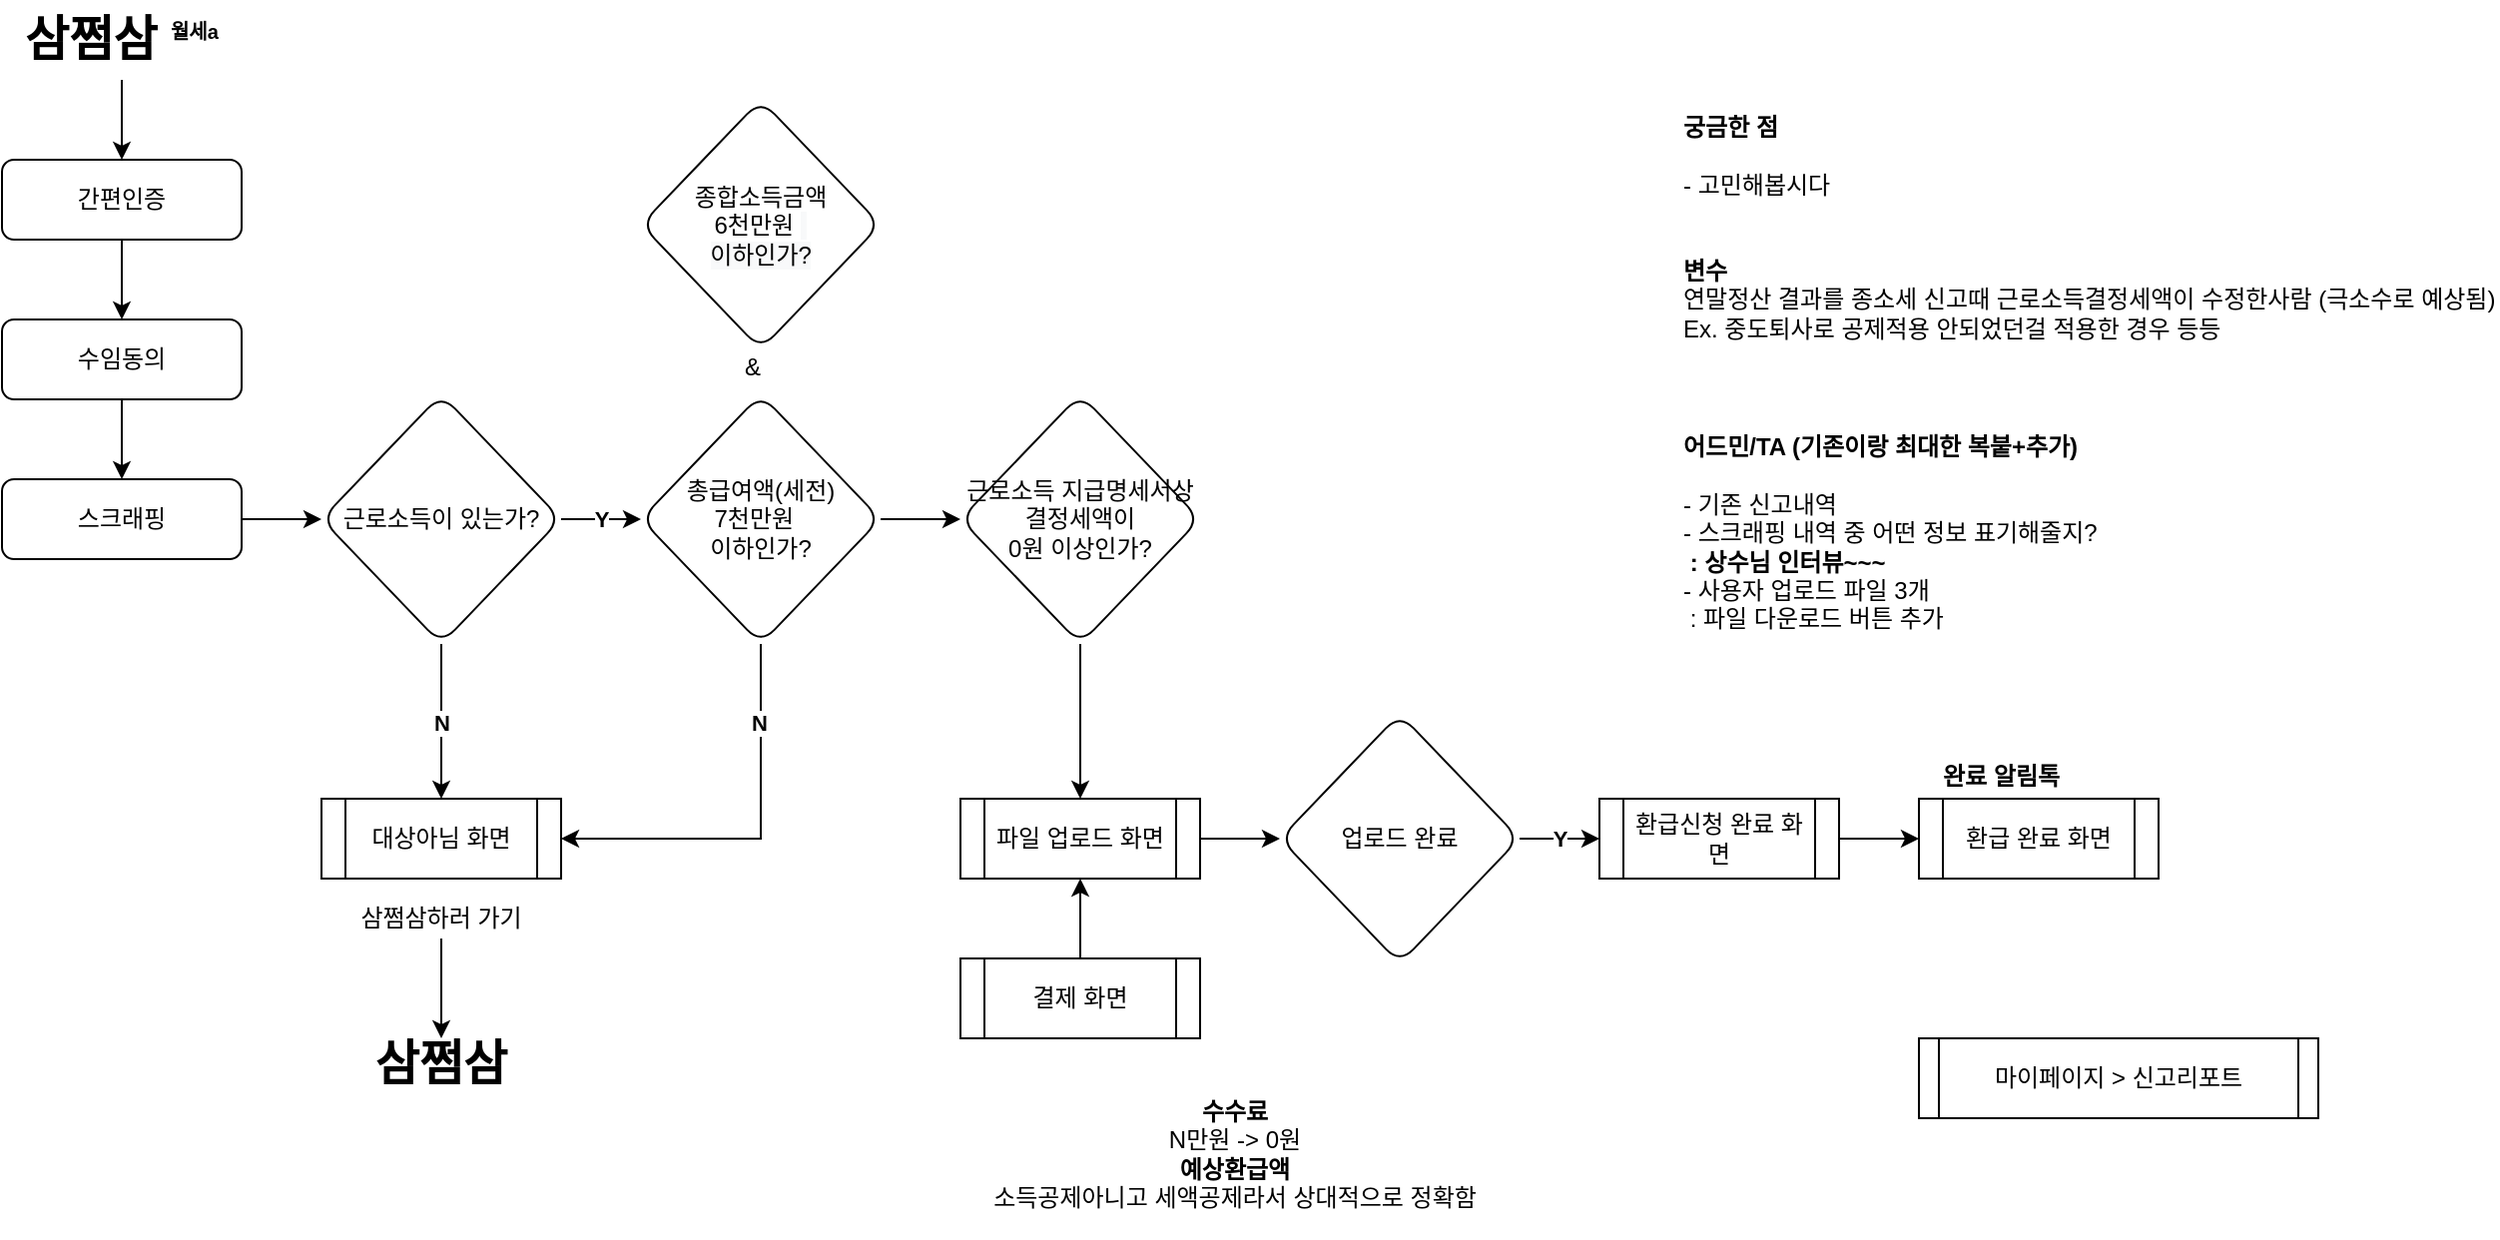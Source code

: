 <mxfile version="14.8.6" type="github">
  <diagram id="FFPN_viR1QeTXnwRhpP1" name="Page-1">
    <mxGraphModel dx="1592" dy="825" grid="1" gridSize="10" guides="1" tooltips="1" connect="1" arrows="1" fold="1" page="1" pageScale="1" pageWidth="827" pageHeight="1169" math="0" shadow="0">
      <root>
        <mxCell id="0" />
        <mxCell id="1" parent="0" />
        <mxCell id="fOPeem-4GS8IQXv0jA_y-4" value="" style="edgeStyle=orthogonalEdgeStyle;rounded=0;orthogonalLoop=1;jettySize=auto;html=1;" parent="1" source="fOPeem-4GS8IQXv0jA_y-2" target="fOPeem-4GS8IQXv0jA_y-3" edge="1">
          <mxGeometry relative="1" as="geometry" />
        </mxCell>
        <mxCell id="fOPeem-4GS8IQXv0jA_y-2" value="간편인증" style="rounded=1;whiteSpace=wrap;html=1;" parent="1" vertex="1">
          <mxGeometry x="120" y="160" width="120" height="40" as="geometry" />
        </mxCell>
        <mxCell id="fOPeem-4GS8IQXv0jA_y-6" value="" style="edgeStyle=orthogonalEdgeStyle;rounded=0;orthogonalLoop=1;jettySize=auto;html=1;" parent="1" source="fOPeem-4GS8IQXv0jA_y-3" target="fOPeem-4GS8IQXv0jA_y-5" edge="1">
          <mxGeometry relative="1" as="geometry" />
        </mxCell>
        <mxCell id="fOPeem-4GS8IQXv0jA_y-3" value="수임동의" style="rounded=1;whiteSpace=wrap;html=1;" parent="1" vertex="1">
          <mxGeometry x="120" y="240" width="120" height="40" as="geometry" />
        </mxCell>
        <mxCell id="fOPeem-4GS8IQXv0jA_y-8" value="" style="edgeStyle=orthogonalEdgeStyle;rounded=0;orthogonalLoop=1;jettySize=auto;html=1;" parent="1" source="fOPeem-4GS8IQXv0jA_y-5" target="fOPeem-4GS8IQXv0jA_y-7" edge="1">
          <mxGeometry relative="1" as="geometry" />
        </mxCell>
        <mxCell id="fOPeem-4GS8IQXv0jA_y-5" value="스크래핑" style="rounded=1;whiteSpace=wrap;html=1;" parent="1" vertex="1">
          <mxGeometry x="120" y="320" width="120" height="40" as="geometry" />
        </mxCell>
        <mxCell id="fOPeem-4GS8IQXv0jA_y-10" value="&lt;b&gt;Y&lt;/b&gt;" style="edgeStyle=orthogonalEdgeStyle;rounded=0;orthogonalLoop=1;jettySize=auto;html=1;" parent="1" source="fOPeem-4GS8IQXv0jA_y-7" target="fOPeem-4GS8IQXv0jA_y-9" edge="1">
          <mxGeometry relative="1" as="geometry" />
        </mxCell>
        <mxCell id="fOPeem-4GS8IQXv0jA_y-17" value="&lt;b&gt;N&lt;/b&gt;" style="edgeStyle=orthogonalEdgeStyle;rounded=0;orthogonalLoop=1;jettySize=auto;html=1;" parent="1" source="fOPeem-4GS8IQXv0jA_y-7" target="fOPeem-4GS8IQXv0jA_y-16" edge="1">
          <mxGeometry relative="1" as="geometry">
            <Array as="points">
              <mxPoint x="340" y="420" />
              <mxPoint x="340" y="420" />
            </Array>
          </mxGeometry>
        </mxCell>
        <mxCell id="fOPeem-4GS8IQXv0jA_y-7" value="근로소득이 있는가?" style="rhombus;whiteSpace=wrap;html=1;rounded=1;" parent="1" vertex="1">
          <mxGeometry x="280" y="277.5" width="120" height="125" as="geometry" />
        </mxCell>
        <mxCell id="fOPeem-4GS8IQXv0jA_y-26" style="edgeStyle=orthogonalEdgeStyle;rounded=0;orthogonalLoop=1;jettySize=auto;html=1;entryX=1;entryY=0.5;entryDx=0;entryDy=0;" parent="1" source="fOPeem-4GS8IQXv0jA_y-9" target="fOPeem-4GS8IQXv0jA_y-16" edge="1">
          <mxGeometry relative="1" as="geometry">
            <Array as="points">
              <mxPoint x="500" y="500" />
            </Array>
          </mxGeometry>
        </mxCell>
        <mxCell id="fOPeem-4GS8IQXv0jA_y-27" value="&lt;b&gt;N&lt;/b&gt;" style="edgeLabel;html=1;align=center;verticalAlign=middle;resizable=0;points=[];" parent="fOPeem-4GS8IQXv0jA_y-26" vertex="1" connectable="0">
          <mxGeometry x="-0.6" y="-1" relative="1" as="geometry">
            <mxPoint as="offset" />
          </mxGeometry>
        </mxCell>
        <mxCell id="ceO7FLTLpm3Mc5pa_Sh7-27" style="edgeStyle=orthogonalEdgeStyle;rounded=0;orthogonalLoop=1;jettySize=auto;html=1;" edge="1" parent="1" source="fOPeem-4GS8IQXv0jA_y-9" target="ceO7FLTLpm3Mc5pa_Sh7-18">
          <mxGeometry relative="1" as="geometry" />
        </mxCell>
        <mxCell id="fOPeem-4GS8IQXv0jA_y-9" value="&lt;span&gt;총급여액(세전) &lt;br&gt;7천만원&lt;/span&gt;&lt;span&gt;&amp;nbsp;&lt;/span&gt;&amp;nbsp;&lt;br&gt;이하인가?" style="rhombus;whiteSpace=wrap;html=1;rounded=1;" parent="1" vertex="1">
          <mxGeometry x="440" y="277.5" width="120" height="125" as="geometry" />
        </mxCell>
        <mxCell id="fOPeem-4GS8IQXv0jA_y-16" value="&lt;span&gt;대상아님 화면&lt;/span&gt;" style="shape=process;whiteSpace=wrap;html=1;backgroundOutline=1;" parent="1" vertex="1">
          <mxGeometry x="280" y="480" width="120" height="40" as="geometry" />
        </mxCell>
        <mxCell id="fOPeem-4GS8IQXv0jA_y-29" style="edgeStyle=orthogonalEdgeStyle;rounded=0;orthogonalLoop=1;jettySize=auto;html=1;" parent="1" source="fOPeem-4GS8IQXv0jA_y-20" target="fOPeem-4GS8IQXv0jA_y-28" edge="1">
          <mxGeometry relative="1" as="geometry" />
        </mxCell>
        <mxCell id="fOPeem-4GS8IQXv0jA_y-20" value="삼쩜삼하러 가기" style="text;html=1;strokeColor=none;fillColor=none;align=center;verticalAlign=middle;whiteSpace=wrap;rounded=0;" parent="1" vertex="1">
          <mxGeometry x="285" y="530" width="110" height="20" as="geometry" />
        </mxCell>
        <mxCell id="fOPeem-4GS8IQXv0jA_y-22" value="" style="edgeStyle=orthogonalEdgeStyle;rounded=0;orthogonalLoop=1;jettySize=auto;html=1;" parent="1" source="fOPeem-4GS8IQXv0jA_y-21" target="fOPeem-4GS8IQXv0jA_y-2" edge="1">
          <mxGeometry relative="1" as="geometry" />
        </mxCell>
        <mxCell id="fOPeem-4GS8IQXv0jA_y-21" value="&lt;sub&gt;&lt;font style=&quot;font-size: 24px&quot;&gt;삼쩜삼 &lt;/font&gt;&lt;/sub&gt;&lt;sup&gt;월세a&lt;/sup&gt;" style="text;html=1;strokeColor=none;fillColor=none;align=center;verticalAlign=middle;whiteSpace=wrap;rounded=0;fontStyle=1" parent="1" vertex="1">
          <mxGeometry x="120" y="80" width="120" height="40" as="geometry" />
        </mxCell>
        <mxCell id="fOPeem-4GS8IQXv0jA_y-28" value="&lt;sub&gt;&lt;font style=&quot;font-size: 24px&quot;&gt;삼쩜삼&lt;/font&gt;&lt;/sub&gt;" style="text;html=1;strokeColor=none;fillColor=none;align=center;verticalAlign=middle;whiteSpace=wrap;rounded=0;fontStyle=1" parent="1" vertex="1">
          <mxGeometry x="280" y="600" width="120" height="25" as="geometry" />
        </mxCell>
        <mxCell id="ceO7FLTLpm3Mc5pa_Sh7-2" value="" style="edgeStyle=orthogonalEdgeStyle;rounded=0;orthogonalLoop=1;jettySize=auto;html=1;" edge="1" parent="1" source="fOPeem-4GS8IQXv0jA_y-37" target="ceO7FLTLpm3Mc5pa_Sh7-1">
          <mxGeometry relative="1" as="geometry" />
        </mxCell>
        <mxCell id="fOPeem-4GS8IQXv0jA_y-37" value="파일 업로드 화면" style="shape=process;whiteSpace=wrap;html=1;backgroundOutline=1;" parent="1" vertex="1">
          <mxGeometry x="600" y="480" width="120" height="40" as="geometry" />
        </mxCell>
        <mxCell id="ceO7FLTLpm3Mc5pa_Sh7-5" value="&lt;b&gt;Y&lt;/b&gt;" style="edgeStyle=orthogonalEdgeStyle;rounded=0;orthogonalLoop=1;jettySize=auto;html=1;entryX=0;entryY=0.5;entryDx=0;entryDy=0;" edge="1" parent="1" source="ceO7FLTLpm3Mc5pa_Sh7-1" target="ceO7FLTLpm3Mc5pa_Sh7-4">
          <mxGeometry relative="1" as="geometry">
            <Array as="points">
              <mxPoint x="900" y="500" />
              <mxPoint x="900" y="500" />
            </Array>
          </mxGeometry>
        </mxCell>
        <mxCell id="ceO7FLTLpm3Mc5pa_Sh7-1" value="업로드 완료" style="rhombus;whiteSpace=wrap;html=1;rounded=1;" vertex="1" parent="1">
          <mxGeometry x="760" y="437.5" width="120" height="125" as="geometry" />
        </mxCell>
        <mxCell id="ceO7FLTLpm3Mc5pa_Sh7-7" value="" style="edgeStyle=orthogonalEdgeStyle;rounded=0;orthogonalLoop=1;jettySize=auto;html=1;" edge="1" parent="1" source="ceO7FLTLpm3Mc5pa_Sh7-4" target="ceO7FLTLpm3Mc5pa_Sh7-6">
          <mxGeometry relative="1" as="geometry" />
        </mxCell>
        <mxCell id="ceO7FLTLpm3Mc5pa_Sh7-4" value="환급신청 완료 화면" style="shape=process;whiteSpace=wrap;html=1;backgroundOutline=1;" vertex="1" parent="1">
          <mxGeometry x="920" y="480" width="120" height="40" as="geometry" />
        </mxCell>
        <mxCell id="ceO7FLTLpm3Mc5pa_Sh7-6" value="환급 완료 화면" style="shape=process;whiteSpace=wrap;html=1;backgroundOutline=1;" vertex="1" parent="1">
          <mxGeometry x="1080" y="480" width="120" height="40" as="geometry" />
        </mxCell>
        <mxCell id="ceO7FLTLpm3Mc5pa_Sh7-13" value="마이페이지 &amp;gt; 신고리포트" style="shape=process;whiteSpace=wrap;html=1;backgroundOutline=1;size=0.05;" vertex="1" parent="1">
          <mxGeometry x="1080" y="600" width="200" height="40" as="geometry" />
        </mxCell>
        <mxCell id="ceO7FLTLpm3Mc5pa_Sh7-15" value="&lt;span style=&quot;color: rgb(0, 0, 0); font-size: 12px; font-style: normal; font-weight: normal; letter-spacing: normal; text-align: center; text-indent: 0px; text-transform: none; word-spacing: 0px; text-decoration: none; font-family: helvetica;&quot;&gt;종합소득금액&lt;br&gt;6천만원&lt;/span&gt;&lt;span style=&quot;color: rgb(0, 0, 0); font-size: 12px; font-style: normal; font-weight: normal; letter-spacing: normal; text-align: center; text-indent: 0px; text-transform: none; word-spacing: 0px; text-decoration: none; font-family: helvetica;&quot;&gt;&amp;nbsp;&lt;/span&gt;&lt;span style=&quot;color: rgb(0, 0, 0); font-size: 12px; font-style: normal; font-weight: normal; letter-spacing: normal; text-align: center; text-indent: 0px; text-transform: none; word-spacing: 0px; text-decoration: none; font-family: helvetica; background-color: rgb(248, 249, 250); display: inline; float: none;&quot;&gt;&amp;nbsp;&lt;/span&gt;&lt;br style=&quot;color: rgb(0, 0, 0); font-size: 12px; font-style: normal; font-weight: normal; letter-spacing: normal; text-align: center; text-indent: 0px; text-transform: none; word-spacing: 0px; text-decoration: none; font-family: helvetica;&quot;&gt;&lt;span style=&quot;color: rgb(0, 0, 0); font-size: 12px; font-style: normal; font-weight: normal; letter-spacing: normal; text-align: center; text-indent: 0px; text-transform: none; word-spacing: 0px; text-decoration: none; font-family: helvetica; background-color: rgb(248, 249, 250); display: inline; float: none;&quot;&gt;이하인가?&lt;/span&gt;" style="rhombus;whiteSpace=wrap;html=1;rounded=1;" vertex="1" parent="1">
          <mxGeometry x="440" y="130" width="120" height="125" as="geometry" />
        </mxCell>
        <mxCell id="ceO7FLTLpm3Mc5pa_Sh7-16" value="&lt;div style=&quot;text-align: center&quot;&gt;&lt;font face=&quot;helvetica&quot;&gt;&amp;amp;&lt;/font&gt;&lt;/div&gt;" style="text;whiteSpace=wrap;html=1;" vertex="1" parent="1">
          <mxGeometry x="490" y="250" width="35" height="30" as="geometry" />
        </mxCell>
        <mxCell id="ceO7FLTLpm3Mc5pa_Sh7-17" value="&lt;font face=&quot;helvetica&quot;&gt;&lt;b&gt;어드민/TA (기존이랑 최대한 복붙+추가)&lt;br&gt;&lt;/b&gt;&lt;br&gt;- 기존 신고내역&amp;nbsp;&lt;br&gt;- 스크래핑 내역 중 어떤 정보 표기해줄지?&lt;br&gt;&lt;b&gt;&lt;span style=&quot;white-space: pre&quot;&gt; : 상수님 인터뷰~~~ &lt;/span&gt;&lt;br&gt;&lt;/b&gt;- 사용자 업로드 파일 3개&amp;nbsp;&lt;br&gt;&lt;span style=&quot;white-space: pre&quot;&gt; : 파일 다운로드 버튼 추가&lt;/span&gt;&lt;br&gt;&lt;/font&gt;" style="text;whiteSpace=wrap;html=1;" vertex="1" parent="1">
          <mxGeometry x="960" y="290" width="217" height="120" as="geometry" />
        </mxCell>
        <mxCell id="ceO7FLTLpm3Mc5pa_Sh7-28" style="edgeStyle=orthogonalEdgeStyle;rounded=0;orthogonalLoop=1;jettySize=auto;html=1;" edge="1" parent="1" source="ceO7FLTLpm3Mc5pa_Sh7-18" target="fOPeem-4GS8IQXv0jA_y-37">
          <mxGeometry relative="1" as="geometry" />
        </mxCell>
        <mxCell id="ceO7FLTLpm3Mc5pa_Sh7-18" value="근로소득 지급명세서상&lt;br&gt;결정세액이 &lt;br&gt;0원 이상인가?" style="rhombus;whiteSpace=wrap;html=1;rounded=1;" vertex="1" parent="1">
          <mxGeometry x="600" y="277.5" width="120" height="125" as="geometry" />
        </mxCell>
        <mxCell id="ceO7FLTLpm3Mc5pa_Sh7-21" value="&lt;font face=&quot;helvetica&quot;&gt;&lt;b&gt;완료 알림톡&lt;/b&gt;&lt;br&gt;&lt;/font&gt;" style="text;whiteSpace=wrap;html=1;" vertex="1" parent="1">
          <mxGeometry x="1090" y="455" width="67" height="25" as="geometry" />
        </mxCell>
        <mxCell id="ceO7FLTLpm3Mc5pa_Sh7-26" style="edgeStyle=orthogonalEdgeStyle;rounded=0;orthogonalLoop=1;jettySize=auto;html=1;entryX=0.5;entryY=1;entryDx=0;entryDy=0;" edge="1" parent="1" source="ceO7FLTLpm3Mc5pa_Sh7-23" target="fOPeem-4GS8IQXv0jA_y-37">
          <mxGeometry relative="1" as="geometry" />
        </mxCell>
        <mxCell id="ceO7FLTLpm3Mc5pa_Sh7-23" value="결제 화면" style="shape=process;whiteSpace=wrap;html=1;backgroundOutline=1;" vertex="1" parent="1">
          <mxGeometry x="600" y="560" width="120" height="40" as="geometry" />
        </mxCell>
        <mxCell id="ceO7FLTLpm3Mc5pa_Sh7-24" value="&lt;b&gt;수수료&lt;/b&gt;&lt;br&gt;N만원&amp;nbsp;-&amp;gt; 0원&lt;br&gt;&lt;b&gt;예상환급액&lt;/b&gt;&lt;br&gt;소득공제아니고 세액공제라서 상대적으로 정확함" style="text;html=1;strokeColor=none;fillColor=none;align=center;verticalAlign=middle;whiteSpace=wrap;rounded=0;" vertex="1" parent="1">
          <mxGeometry x="605" y="615" width="265" height="85" as="geometry" />
        </mxCell>
        <mxCell id="ceO7FLTLpm3Mc5pa_Sh7-25" value="&lt;font face=&quot;helvetica&quot;&gt;&lt;b&gt;궁금한 점&lt;br&gt;&lt;/b&gt;&lt;br&gt;- 고민해봅시다&lt;br&gt;&lt;br&gt;&lt;br&gt;&lt;b&gt;변수&lt;br&gt;&lt;/b&gt;연말정산 결과를 종소세 신고때 근로소득결정세액이 수정한사람 (극소수로 예상됨)&lt;br&gt;Ex. 중도퇴사로 공제적용 안되었던걸 적용한 경우 등등&lt;br&gt;&lt;/font&gt;" style="text;whiteSpace=wrap;html=1;" vertex="1" parent="1">
          <mxGeometry x="960" y="130" width="410" height="120" as="geometry" />
        </mxCell>
      </root>
    </mxGraphModel>
  </diagram>
</mxfile>
